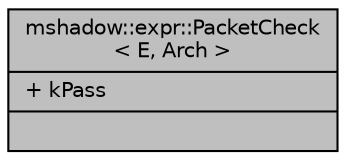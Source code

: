 digraph "mshadow::expr::PacketCheck&lt; E, Arch &gt;"
{
 // LATEX_PDF_SIZE
  edge [fontname="Helvetica",fontsize="10",labelfontname="Helvetica",labelfontsize="10"];
  node [fontname="Helvetica",fontsize="10",shape=record];
  Node1 [label="{mshadow::expr::PacketCheck\l\< E, Arch \>\n|+ kPass\l|}",height=0.2,width=0.4,color="black", fillcolor="grey75", style="filled", fontcolor="black",tooltip="static check packet enable"];
}
